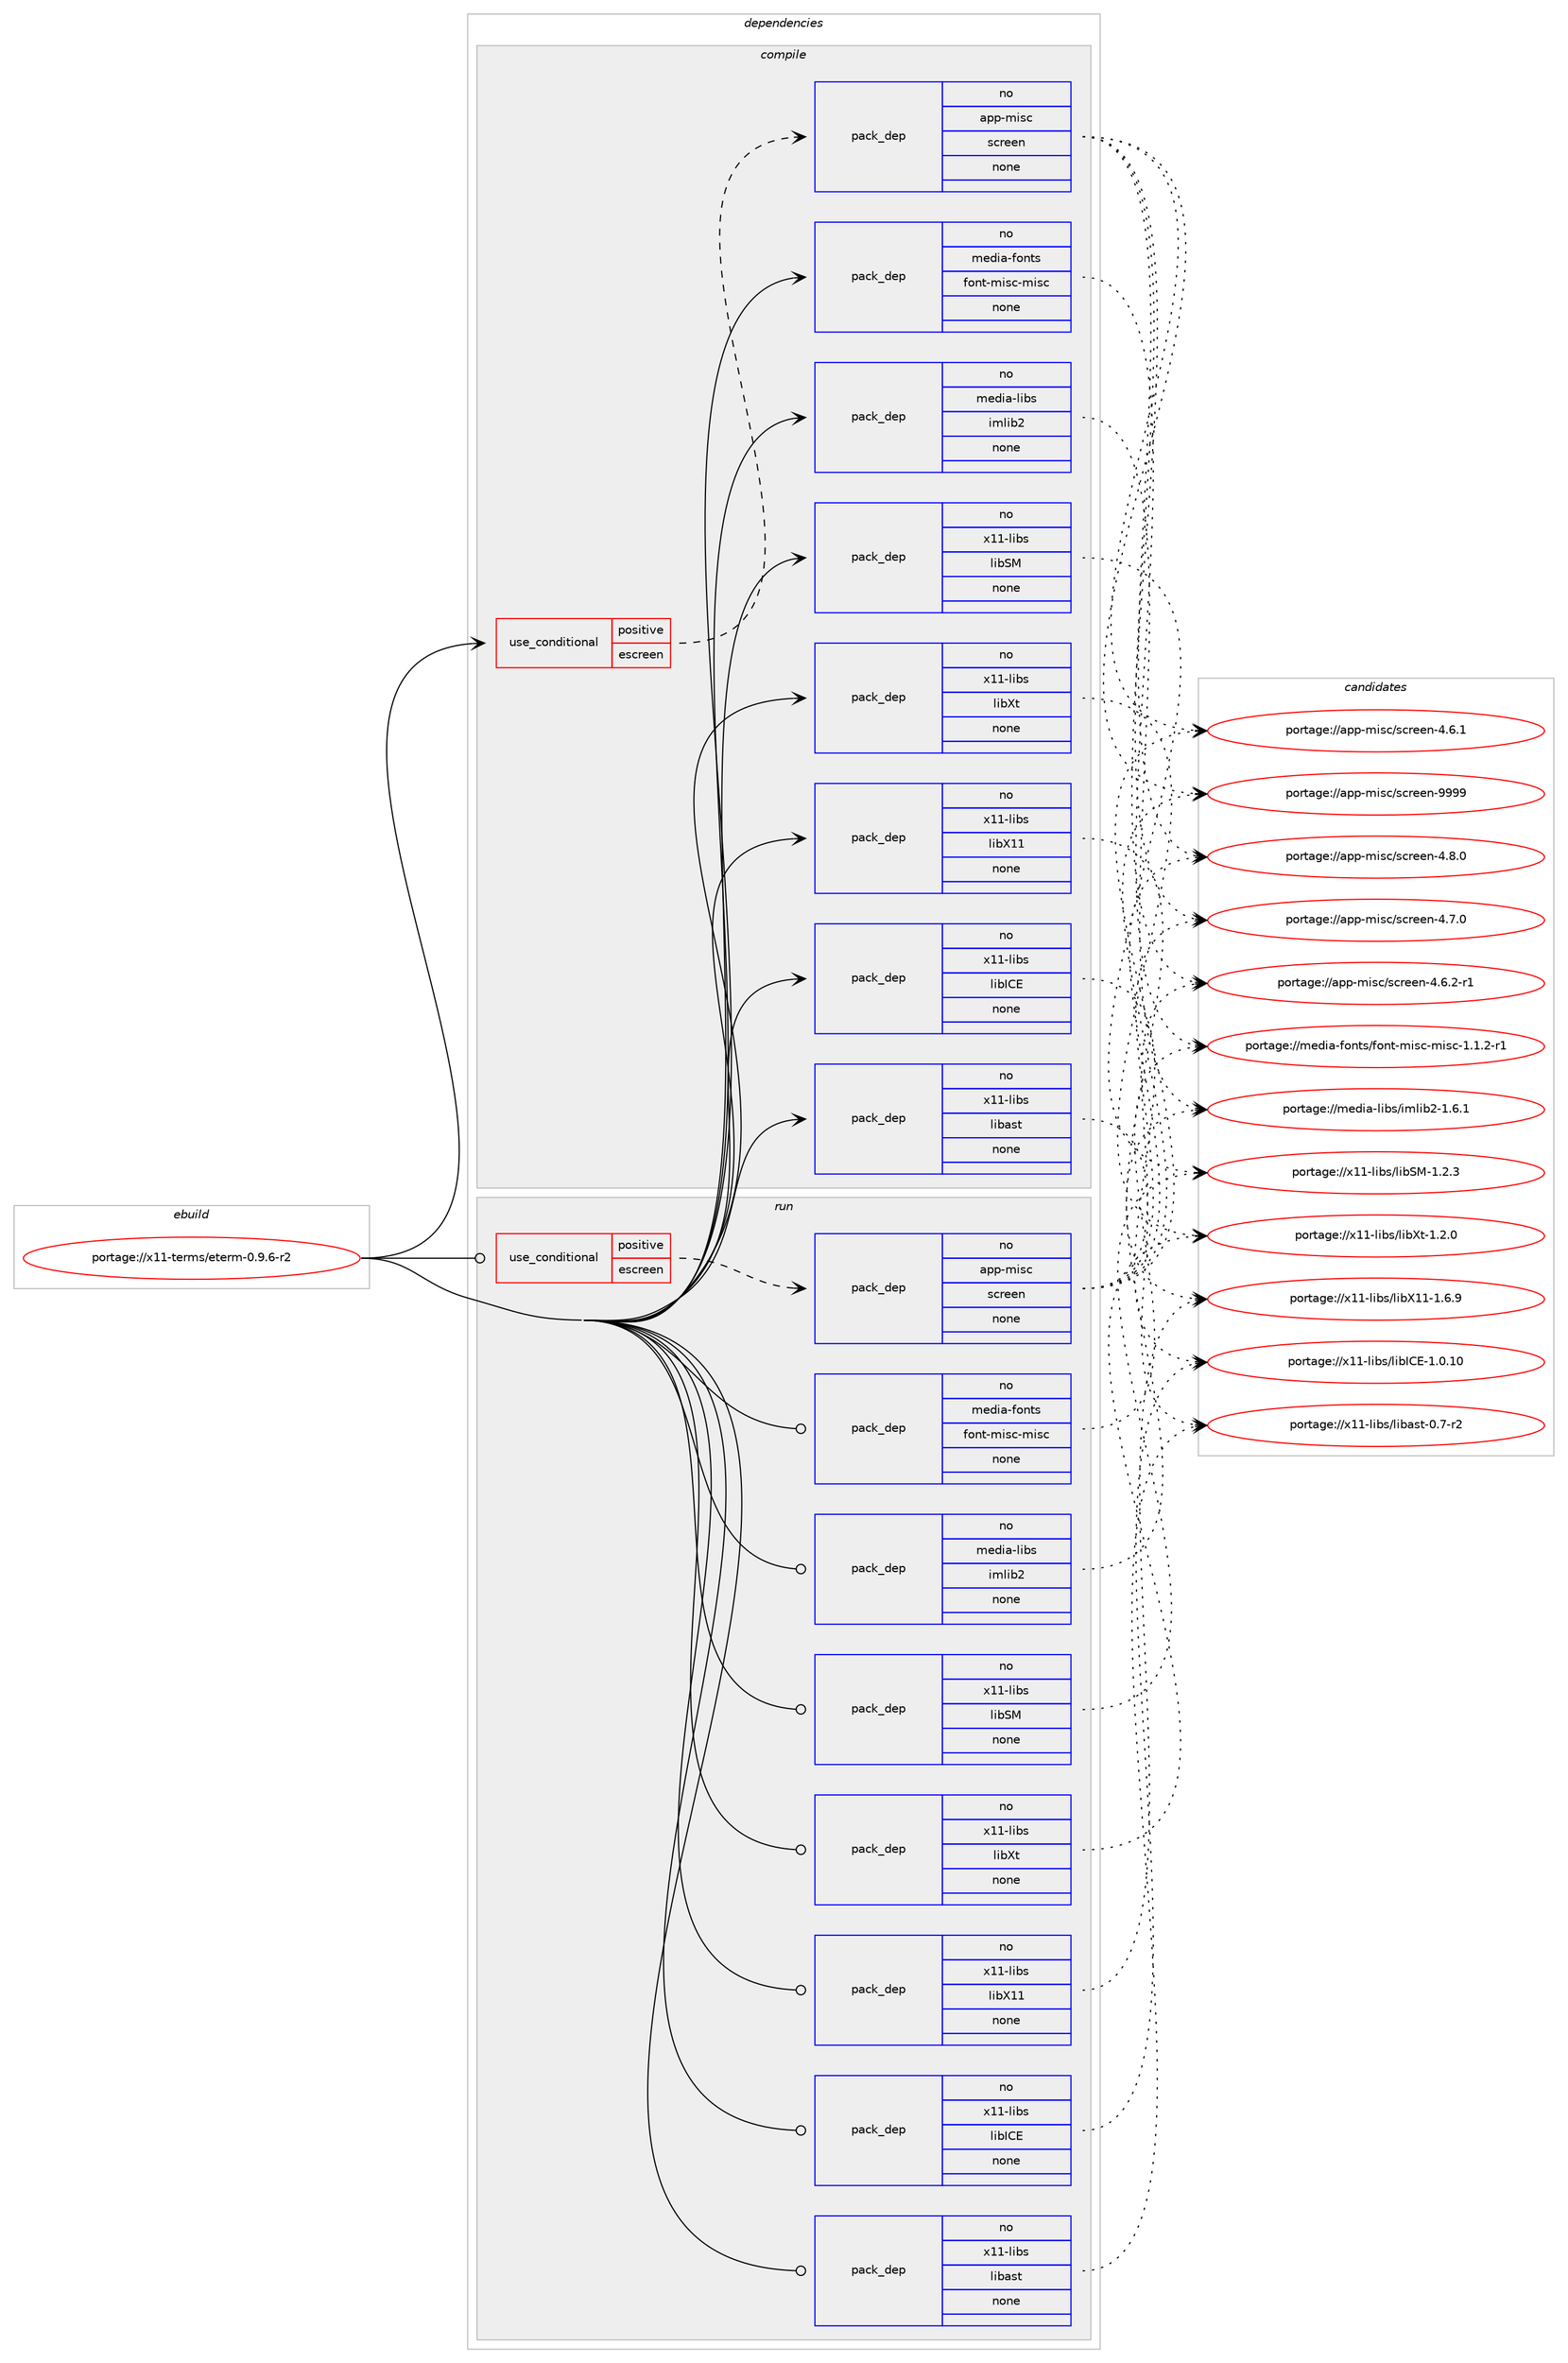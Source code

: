 digraph prolog {

# *************
# Graph options
# *************

newrank=true;
concentrate=true;
compound=true;
graph [rankdir=LR,fontname=Helvetica,fontsize=10,ranksep=1.5];#, ranksep=2.5, nodesep=0.2];
edge  [arrowhead=vee];
node  [fontname=Helvetica,fontsize=10];

# **********
# The ebuild
# **********

subgraph cluster_leftcol {
color=gray;
rank=same;
label=<<i>ebuild</i>>;
id [label="portage://x11-terms/eterm-0.9.6-r2", color=red, width=4, href="../x11-terms/eterm-0.9.6-r2.svg"];
}

# ****************
# The dependencies
# ****************

subgraph cluster_midcol {
color=gray;
label=<<i>dependencies</i>>;
subgraph cluster_compile {
fillcolor="#eeeeee";
style=filled;
label=<<i>compile</i>>;
subgraph cond327 {
dependency2117 [label=<<TABLE BORDER="0" CELLBORDER="1" CELLSPACING="0" CELLPADDING="4"><TR><TD ROWSPAN="3" CELLPADDING="10">use_conditional</TD></TR><TR><TD>positive</TD></TR><TR><TD>escreen</TD></TR></TABLE>>, shape=none, color=red];
subgraph pack1765 {
dependency2118 [label=<<TABLE BORDER="0" CELLBORDER="1" CELLSPACING="0" CELLPADDING="4" WIDTH="220"><TR><TD ROWSPAN="6" CELLPADDING="30">pack_dep</TD></TR><TR><TD WIDTH="110">no</TD></TR><TR><TD>app-misc</TD></TR><TR><TD>screen</TD></TR><TR><TD>none</TD></TR><TR><TD></TD></TR></TABLE>>, shape=none, color=blue];
}
dependency2117:e -> dependency2118:w [weight=20,style="dashed",arrowhead="vee"];
}
id:e -> dependency2117:w [weight=20,style="solid",arrowhead="vee"];
subgraph pack1766 {
dependency2119 [label=<<TABLE BORDER="0" CELLBORDER="1" CELLSPACING="0" CELLPADDING="4" WIDTH="220"><TR><TD ROWSPAN="6" CELLPADDING="30">pack_dep</TD></TR><TR><TD WIDTH="110">no</TD></TR><TR><TD>media-fonts</TD></TR><TR><TD>font-misc-misc</TD></TR><TR><TD>none</TD></TR><TR><TD></TD></TR></TABLE>>, shape=none, color=blue];
}
id:e -> dependency2119:w [weight=20,style="solid",arrowhead="vee"];
subgraph pack1767 {
dependency2120 [label=<<TABLE BORDER="0" CELLBORDER="1" CELLSPACING="0" CELLPADDING="4" WIDTH="220"><TR><TD ROWSPAN="6" CELLPADDING="30">pack_dep</TD></TR><TR><TD WIDTH="110">no</TD></TR><TR><TD>media-libs</TD></TR><TR><TD>imlib2</TD></TR><TR><TD>none</TD></TR><TR><TD></TD></TR></TABLE>>, shape=none, color=blue];
}
id:e -> dependency2120:w [weight=20,style="solid",arrowhead="vee"];
subgraph pack1768 {
dependency2121 [label=<<TABLE BORDER="0" CELLBORDER="1" CELLSPACING="0" CELLPADDING="4" WIDTH="220"><TR><TD ROWSPAN="6" CELLPADDING="30">pack_dep</TD></TR><TR><TD WIDTH="110">no</TD></TR><TR><TD>x11-libs</TD></TR><TR><TD>libICE</TD></TR><TR><TD>none</TD></TR><TR><TD></TD></TR></TABLE>>, shape=none, color=blue];
}
id:e -> dependency2121:w [weight=20,style="solid",arrowhead="vee"];
subgraph pack1769 {
dependency2122 [label=<<TABLE BORDER="0" CELLBORDER="1" CELLSPACING="0" CELLPADDING="4" WIDTH="220"><TR><TD ROWSPAN="6" CELLPADDING="30">pack_dep</TD></TR><TR><TD WIDTH="110">no</TD></TR><TR><TD>x11-libs</TD></TR><TR><TD>libSM</TD></TR><TR><TD>none</TD></TR><TR><TD></TD></TR></TABLE>>, shape=none, color=blue];
}
id:e -> dependency2122:w [weight=20,style="solid",arrowhead="vee"];
subgraph pack1770 {
dependency2123 [label=<<TABLE BORDER="0" CELLBORDER="1" CELLSPACING="0" CELLPADDING="4" WIDTH="220"><TR><TD ROWSPAN="6" CELLPADDING="30">pack_dep</TD></TR><TR><TD WIDTH="110">no</TD></TR><TR><TD>x11-libs</TD></TR><TR><TD>libX11</TD></TR><TR><TD>none</TD></TR><TR><TD></TD></TR></TABLE>>, shape=none, color=blue];
}
id:e -> dependency2123:w [weight=20,style="solid",arrowhead="vee"];
subgraph pack1771 {
dependency2124 [label=<<TABLE BORDER="0" CELLBORDER="1" CELLSPACING="0" CELLPADDING="4" WIDTH="220"><TR><TD ROWSPAN="6" CELLPADDING="30">pack_dep</TD></TR><TR><TD WIDTH="110">no</TD></TR><TR><TD>x11-libs</TD></TR><TR><TD>libXt</TD></TR><TR><TD>none</TD></TR><TR><TD></TD></TR></TABLE>>, shape=none, color=blue];
}
id:e -> dependency2124:w [weight=20,style="solid",arrowhead="vee"];
subgraph pack1772 {
dependency2125 [label=<<TABLE BORDER="0" CELLBORDER="1" CELLSPACING="0" CELLPADDING="4" WIDTH="220"><TR><TD ROWSPAN="6" CELLPADDING="30">pack_dep</TD></TR><TR><TD WIDTH="110">no</TD></TR><TR><TD>x11-libs</TD></TR><TR><TD>libast</TD></TR><TR><TD>none</TD></TR><TR><TD></TD></TR></TABLE>>, shape=none, color=blue];
}
id:e -> dependency2125:w [weight=20,style="solid",arrowhead="vee"];
}
subgraph cluster_compileandrun {
fillcolor="#eeeeee";
style=filled;
label=<<i>compile and run</i>>;
}
subgraph cluster_run {
fillcolor="#eeeeee";
style=filled;
label=<<i>run</i>>;
subgraph cond328 {
dependency2126 [label=<<TABLE BORDER="0" CELLBORDER="1" CELLSPACING="0" CELLPADDING="4"><TR><TD ROWSPAN="3" CELLPADDING="10">use_conditional</TD></TR><TR><TD>positive</TD></TR><TR><TD>escreen</TD></TR></TABLE>>, shape=none, color=red];
subgraph pack1773 {
dependency2127 [label=<<TABLE BORDER="0" CELLBORDER="1" CELLSPACING="0" CELLPADDING="4" WIDTH="220"><TR><TD ROWSPAN="6" CELLPADDING="30">pack_dep</TD></TR><TR><TD WIDTH="110">no</TD></TR><TR><TD>app-misc</TD></TR><TR><TD>screen</TD></TR><TR><TD>none</TD></TR><TR><TD></TD></TR></TABLE>>, shape=none, color=blue];
}
dependency2126:e -> dependency2127:w [weight=20,style="dashed",arrowhead="vee"];
}
id:e -> dependency2126:w [weight=20,style="solid",arrowhead="odot"];
subgraph pack1774 {
dependency2128 [label=<<TABLE BORDER="0" CELLBORDER="1" CELLSPACING="0" CELLPADDING="4" WIDTH="220"><TR><TD ROWSPAN="6" CELLPADDING="30">pack_dep</TD></TR><TR><TD WIDTH="110">no</TD></TR><TR><TD>media-fonts</TD></TR><TR><TD>font-misc-misc</TD></TR><TR><TD>none</TD></TR><TR><TD></TD></TR></TABLE>>, shape=none, color=blue];
}
id:e -> dependency2128:w [weight=20,style="solid",arrowhead="odot"];
subgraph pack1775 {
dependency2129 [label=<<TABLE BORDER="0" CELLBORDER="1" CELLSPACING="0" CELLPADDING="4" WIDTH="220"><TR><TD ROWSPAN="6" CELLPADDING="30">pack_dep</TD></TR><TR><TD WIDTH="110">no</TD></TR><TR><TD>media-libs</TD></TR><TR><TD>imlib2</TD></TR><TR><TD>none</TD></TR><TR><TD></TD></TR></TABLE>>, shape=none, color=blue];
}
id:e -> dependency2129:w [weight=20,style="solid",arrowhead="odot"];
subgraph pack1776 {
dependency2130 [label=<<TABLE BORDER="0" CELLBORDER="1" CELLSPACING="0" CELLPADDING="4" WIDTH="220"><TR><TD ROWSPAN="6" CELLPADDING="30">pack_dep</TD></TR><TR><TD WIDTH="110">no</TD></TR><TR><TD>x11-libs</TD></TR><TR><TD>libICE</TD></TR><TR><TD>none</TD></TR><TR><TD></TD></TR></TABLE>>, shape=none, color=blue];
}
id:e -> dependency2130:w [weight=20,style="solid",arrowhead="odot"];
subgraph pack1777 {
dependency2131 [label=<<TABLE BORDER="0" CELLBORDER="1" CELLSPACING="0" CELLPADDING="4" WIDTH="220"><TR><TD ROWSPAN="6" CELLPADDING="30">pack_dep</TD></TR><TR><TD WIDTH="110">no</TD></TR><TR><TD>x11-libs</TD></TR><TR><TD>libSM</TD></TR><TR><TD>none</TD></TR><TR><TD></TD></TR></TABLE>>, shape=none, color=blue];
}
id:e -> dependency2131:w [weight=20,style="solid",arrowhead="odot"];
subgraph pack1778 {
dependency2132 [label=<<TABLE BORDER="0" CELLBORDER="1" CELLSPACING="0" CELLPADDING="4" WIDTH="220"><TR><TD ROWSPAN="6" CELLPADDING="30">pack_dep</TD></TR><TR><TD WIDTH="110">no</TD></TR><TR><TD>x11-libs</TD></TR><TR><TD>libX11</TD></TR><TR><TD>none</TD></TR><TR><TD></TD></TR></TABLE>>, shape=none, color=blue];
}
id:e -> dependency2132:w [weight=20,style="solid",arrowhead="odot"];
subgraph pack1779 {
dependency2133 [label=<<TABLE BORDER="0" CELLBORDER="1" CELLSPACING="0" CELLPADDING="4" WIDTH="220"><TR><TD ROWSPAN="6" CELLPADDING="30">pack_dep</TD></TR><TR><TD WIDTH="110">no</TD></TR><TR><TD>x11-libs</TD></TR><TR><TD>libXt</TD></TR><TR><TD>none</TD></TR><TR><TD></TD></TR></TABLE>>, shape=none, color=blue];
}
id:e -> dependency2133:w [weight=20,style="solid",arrowhead="odot"];
subgraph pack1780 {
dependency2134 [label=<<TABLE BORDER="0" CELLBORDER="1" CELLSPACING="0" CELLPADDING="4" WIDTH="220"><TR><TD ROWSPAN="6" CELLPADDING="30">pack_dep</TD></TR><TR><TD WIDTH="110">no</TD></TR><TR><TD>x11-libs</TD></TR><TR><TD>libast</TD></TR><TR><TD>none</TD></TR><TR><TD></TD></TR></TABLE>>, shape=none, color=blue];
}
id:e -> dependency2134:w [weight=20,style="solid",arrowhead="odot"];
}
}

# **************
# The candidates
# **************

subgraph cluster_choices {
rank=same;
color=gray;
label=<<i>candidates</i>>;

subgraph choice1765 {
color=black;
nodesep=1;
choice97112112451091051159947115991141011011104557575757 [label="portage://app-misc/screen-9999", color=red, width=4,href="../app-misc/screen-9999.svg"];
choice9711211245109105115994711599114101101110455246564648 [label="portage://app-misc/screen-4.8.0", color=red, width=4,href="../app-misc/screen-4.8.0.svg"];
choice9711211245109105115994711599114101101110455246554648 [label="portage://app-misc/screen-4.7.0", color=red, width=4,href="../app-misc/screen-4.7.0.svg"];
choice97112112451091051159947115991141011011104552465446504511449 [label="portage://app-misc/screen-4.6.2-r1", color=red, width=4,href="../app-misc/screen-4.6.2-r1.svg"];
choice9711211245109105115994711599114101101110455246544649 [label="portage://app-misc/screen-4.6.1", color=red, width=4,href="../app-misc/screen-4.6.1.svg"];
dependency2118:e -> choice97112112451091051159947115991141011011104557575757:w [style=dotted,weight="100"];
dependency2118:e -> choice9711211245109105115994711599114101101110455246564648:w [style=dotted,weight="100"];
dependency2118:e -> choice9711211245109105115994711599114101101110455246554648:w [style=dotted,weight="100"];
dependency2118:e -> choice97112112451091051159947115991141011011104552465446504511449:w [style=dotted,weight="100"];
dependency2118:e -> choice9711211245109105115994711599114101101110455246544649:w [style=dotted,weight="100"];
}
subgraph choice1766 {
color=black;
nodesep=1;
choice109101100105974510211111011611547102111110116451091051159945109105115994549464946504511449 [label="portage://media-fonts/font-misc-misc-1.1.2-r1", color=red, width=4,href="../media-fonts/font-misc-misc-1.1.2-r1.svg"];
dependency2119:e -> choice109101100105974510211111011611547102111110116451091051159945109105115994549464946504511449:w [style=dotted,weight="100"];
}
subgraph choice1767 {
color=black;
nodesep=1;
choice109101100105974510810598115471051091081059850454946544649 [label="portage://media-libs/imlib2-1.6.1", color=red, width=4,href="../media-libs/imlib2-1.6.1.svg"];
dependency2120:e -> choice109101100105974510810598115471051091081059850454946544649:w [style=dotted,weight="100"];
}
subgraph choice1768 {
color=black;
nodesep=1;
choice12049494510810598115471081059873676945494648464948 [label="portage://x11-libs/libICE-1.0.10", color=red, width=4,href="../x11-libs/libICE-1.0.10.svg"];
dependency2121:e -> choice12049494510810598115471081059873676945494648464948:w [style=dotted,weight="100"];
}
subgraph choice1769 {
color=black;
nodesep=1;
choice1204949451081059811547108105988377454946504651 [label="portage://x11-libs/libSM-1.2.3", color=red, width=4,href="../x11-libs/libSM-1.2.3.svg"];
dependency2122:e -> choice1204949451081059811547108105988377454946504651:w [style=dotted,weight="100"];
}
subgraph choice1770 {
color=black;
nodesep=1;
choice120494945108105981154710810598884949454946544657 [label="portage://x11-libs/libX11-1.6.9", color=red, width=4,href="../x11-libs/libX11-1.6.9.svg"];
dependency2123:e -> choice120494945108105981154710810598884949454946544657:w [style=dotted,weight="100"];
}
subgraph choice1771 {
color=black;
nodesep=1;
choice12049494510810598115471081059888116454946504648 [label="portage://x11-libs/libXt-1.2.0", color=red, width=4,href="../x11-libs/libXt-1.2.0.svg"];
dependency2124:e -> choice12049494510810598115471081059888116454946504648:w [style=dotted,weight="100"];
}
subgraph choice1772 {
color=black;
nodesep=1;
choice12049494510810598115471081059897115116454846554511450 [label="portage://x11-libs/libast-0.7-r2", color=red, width=4,href="../x11-libs/libast-0.7-r2.svg"];
dependency2125:e -> choice12049494510810598115471081059897115116454846554511450:w [style=dotted,weight="100"];
}
subgraph choice1773 {
color=black;
nodesep=1;
choice97112112451091051159947115991141011011104557575757 [label="portage://app-misc/screen-9999", color=red, width=4,href="../app-misc/screen-9999.svg"];
choice9711211245109105115994711599114101101110455246564648 [label="portage://app-misc/screen-4.8.0", color=red, width=4,href="../app-misc/screen-4.8.0.svg"];
choice9711211245109105115994711599114101101110455246554648 [label="portage://app-misc/screen-4.7.0", color=red, width=4,href="../app-misc/screen-4.7.0.svg"];
choice97112112451091051159947115991141011011104552465446504511449 [label="portage://app-misc/screen-4.6.2-r1", color=red, width=4,href="../app-misc/screen-4.6.2-r1.svg"];
choice9711211245109105115994711599114101101110455246544649 [label="portage://app-misc/screen-4.6.1", color=red, width=4,href="../app-misc/screen-4.6.1.svg"];
dependency2127:e -> choice97112112451091051159947115991141011011104557575757:w [style=dotted,weight="100"];
dependency2127:e -> choice9711211245109105115994711599114101101110455246564648:w [style=dotted,weight="100"];
dependency2127:e -> choice9711211245109105115994711599114101101110455246554648:w [style=dotted,weight="100"];
dependency2127:e -> choice97112112451091051159947115991141011011104552465446504511449:w [style=dotted,weight="100"];
dependency2127:e -> choice9711211245109105115994711599114101101110455246544649:w [style=dotted,weight="100"];
}
subgraph choice1774 {
color=black;
nodesep=1;
choice109101100105974510211111011611547102111110116451091051159945109105115994549464946504511449 [label="portage://media-fonts/font-misc-misc-1.1.2-r1", color=red, width=4,href="../media-fonts/font-misc-misc-1.1.2-r1.svg"];
dependency2128:e -> choice109101100105974510211111011611547102111110116451091051159945109105115994549464946504511449:w [style=dotted,weight="100"];
}
subgraph choice1775 {
color=black;
nodesep=1;
choice109101100105974510810598115471051091081059850454946544649 [label="portage://media-libs/imlib2-1.6.1", color=red, width=4,href="../media-libs/imlib2-1.6.1.svg"];
dependency2129:e -> choice109101100105974510810598115471051091081059850454946544649:w [style=dotted,weight="100"];
}
subgraph choice1776 {
color=black;
nodesep=1;
choice12049494510810598115471081059873676945494648464948 [label="portage://x11-libs/libICE-1.0.10", color=red, width=4,href="../x11-libs/libICE-1.0.10.svg"];
dependency2130:e -> choice12049494510810598115471081059873676945494648464948:w [style=dotted,weight="100"];
}
subgraph choice1777 {
color=black;
nodesep=1;
choice1204949451081059811547108105988377454946504651 [label="portage://x11-libs/libSM-1.2.3", color=red, width=4,href="../x11-libs/libSM-1.2.3.svg"];
dependency2131:e -> choice1204949451081059811547108105988377454946504651:w [style=dotted,weight="100"];
}
subgraph choice1778 {
color=black;
nodesep=1;
choice120494945108105981154710810598884949454946544657 [label="portage://x11-libs/libX11-1.6.9", color=red, width=4,href="../x11-libs/libX11-1.6.9.svg"];
dependency2132:e -> choice120494945108105981154710810598884949454946544657:w [style=dotted,weight="100"];
}
subgraph choice1779 {
color=black;
nodesep=1;
choice12049494510810598115471081059888116454946504648 [label="portage://x11-libs/libXt-1.2.0", color=red, width=4,href="../x11-libs/libXt-1.2.0.svg"];
dependency2133:e -> choice12049494510810598115471081059888116454946504648:w [style=dotted,weight="100"];
}
subgraph choice1780 {
color=black;
nodesep=1;
choice12049494510810598115471081059897115116454846554511450 [label="portage://x11-libs/libast-0.7-r2", color=red, width=4,href="../x11-libs/libast-0.7-r2.svg"];
dependency2134:e -> choice12049494510810598115471081059897115116454846554511450:w [style=dotted,weight="100"];
}
}

}
